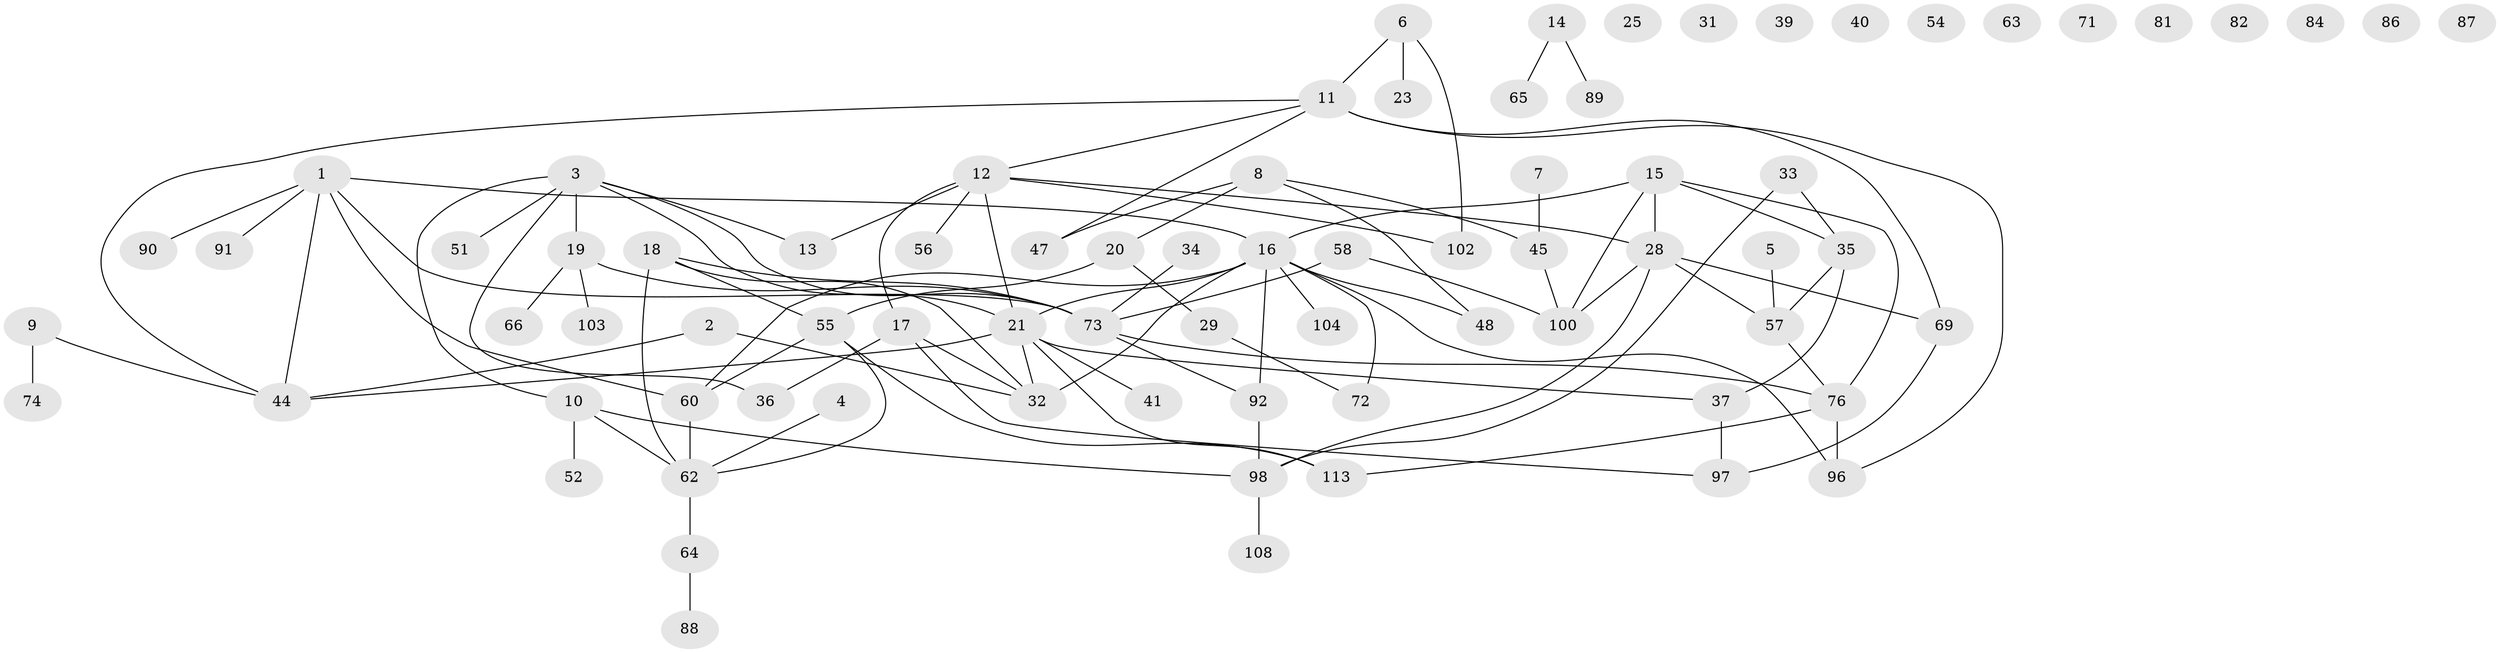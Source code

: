// Generated by graph-tools (version 1.1) at 2025/23/03/03/25 07:23:27]
// undirected, 77 vertices, 101 edges
graph export_dot {
graph [start="1"]
  node [color=gray90,style=filled];
  1 [super="+43"];
  2 [super="+111"];
  3 [super="+99"];
  4;
  5;
  6 [super="+49"];
  7 [super="+27"];
  8 [super="+22"];
  9 [super="+68"];
  10 [super="+61"];
  11 [super="+80"];
  12 [super="+42"];
  13 [super="+95"];
  14 [super="+70"];
  15 [super="+46"];
  16 [super="+30"];
  17 [super="+67"];
  18 [super="+26"];
  19 [super="+94"];
  20 [super="+24"];
  21 [super="+38"];
  23;
  25;
  28 [super="+50"];
  29;
  31;
  32 [super="+79"];
  33;
  34;
  35 [super="+107"];
  36;
  37;
  39 [super="+77"];
  40;
  41;
  44 [super="+53"];
  45 [super="+59"];
  47 [super="+83"];
  48;
  51;
  52;
  54;
  55;
  56;
  57 [super="+101"];
  58 [super="+105"];
  60 [super="+110"];
  62 [super="+85"];
  63;
  64;
  65;
  66;
  69 [super="+78"];
  71;
  72 [super="+75"];
  73 [super="+93"];
  74;
  76 [super="+106"];
  81;
  82;
  84;
  86;
  87;
  88;
  89;
  90;
  91;
  92;
  96;
  97 [super="+109"];
  98 [super="+112"];
  100;
  102;
  103;
  104;
  108;
  113;
  1 -- 73;
  1 -- 90;
  1 -- 91;
  1 -- 16;
  1 -- 44;
  1 -- 60;
  2 -- 32;
  2 -- 44;
  3 -- 10;
  3 -- 21;
  3 -- 51;
  3 -- 73;
  3 -- 19;
  3 -- 36;
  3 -- 13;
  4 -- 62;
  5 -- 57;
  6 -- 102;
  6 -- 11;
  6 -- 23;
  7 -- 45;
  8 -- 48;
  8 -- 20;
  8 -- 45;
  8 -- 47;
  9 -- 74;
  9 -- 44;
  10 -- 98;
  10 -- 52;
  10 -- 62;
  11 -- 69 [weight=2];
  11 -- 96;
  11 -- 44;
  11 -- 12;
  11 -- 47;
  12 -- 56;
  12 -- 102;
  12 -- 13;
  12 -- 21;
  12 -- 28;
  12 -- 17;
  14 -- 65;
  14 -- 89;
  15 -- 16;
  15 -- 100;
  15 -- 76;
  15 -- 28;
  15 -- 35;
  16 -- 21;
  16 -- 32;
  16 -- 48;
  16 -- 60;
  16 -- 96;
  16 -- 104;
  16 -- 72;
  16 -- 92;
  17 -- 32;
  17 -- 97;
  17 -- 36;
  18 -- 55;
  18 -- 62;
  18 -- 73;
  18 -- 32;
  19 -- 103;
  19 -- 66;
  19 -- 73;
  20 -- 29;
  20 -- 55;
  21 -- 113;
  21 -- 37;
  21 -- 41;
  21 -- 44;
  21 -- 32;
  28 -- 98;
  28 -- 100;
  28 -- 57;
  28 -- 69;
  29 -- 72;
  33 -- 98;
  33 -- 35;
  34 -- 73;
  35 -- 37;
  35 -- 57;
  37 -- 97;
  45 -- 100;
  55 -- 113;
  55 -- 62;
  55 -- 60;
  57 -- 76;
  58 -- 100;
  58 -- 73;
  60 -- 62;
  62 -- 64;
  64 -- 88;
  69 -- 97;
  73 -- 76;
  73 -- 92;
  76 -- 96;
  76 -- 113;
  92 -- 98;
  98 -- 108;
}
